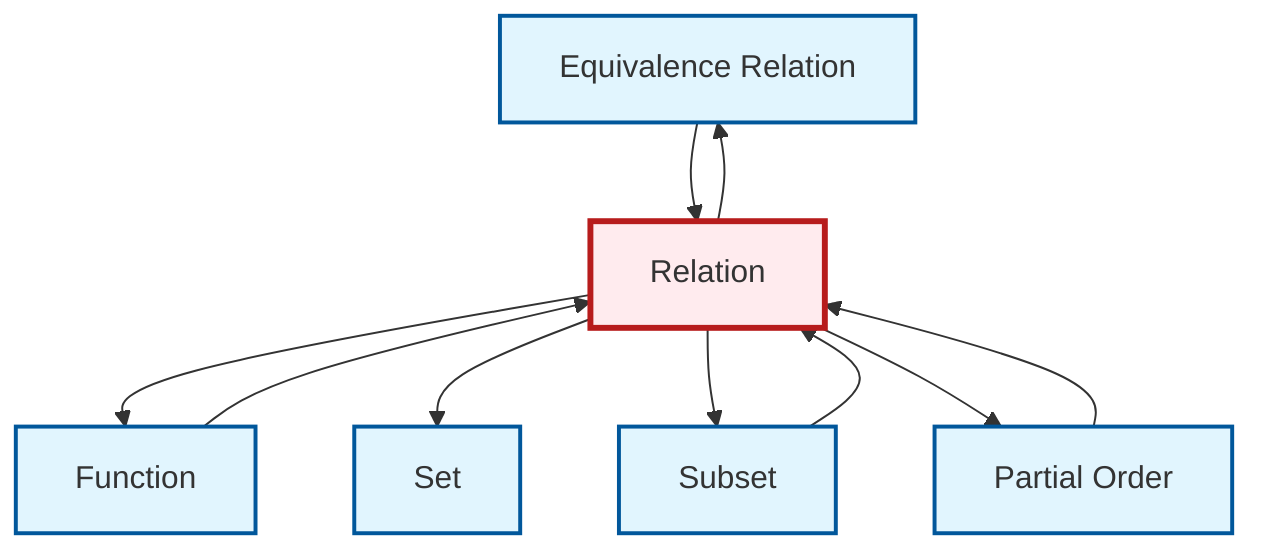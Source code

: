 graph TD
    classDef definition fill:#e1f5fe,stroke:#01579b,stroke-width:2px
    classDef theorem fill:#f3e5f5,stroke:#4a148c,stroke-width:2px
    classDef axiom fill:#fff3e0,stroke:#e65100,stroke-width:2px
    classDef example fill:#e8f5e9,stroke:#1b5e20,stroke-width:2px
    classDef current fill:#ffebee,stroke:#b71c1c,stroke-width:3px
    def-equivalence-relation["Equivalence Relation"]:::definition
    def-partial-order["Partial Order"]:::definition
    def-function["Function"]:::definition
    def-subset["Subset"]:::definition
    def-relation["Relation"]:::definition
    def-set["Set"]:::definition
    def-equivalence-relation --> def-relation
    def-function --> def-relation
    def-relation --> def-function
    def-relation --> def-equivalence-relation
    def-subset --> def-relation
    def-relation --> def-set
    def-partial-order --> def-relation
    def-relation --> def-subset
    def-relation --> def-partial-order
    class def-relation current